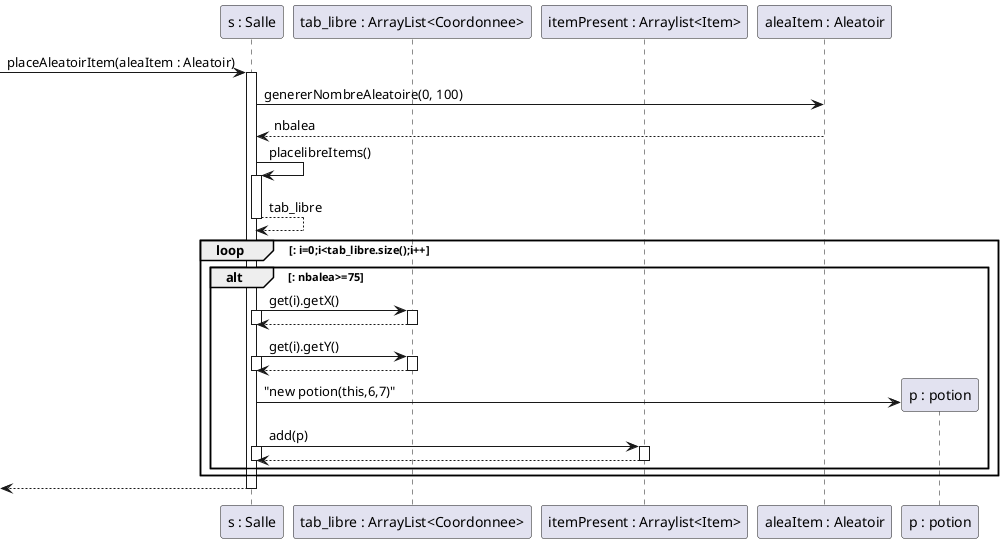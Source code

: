 @startuml
Participant "s : Salle" as Salle
Participant "tab_libre : ArrayList<Coordonnee>" as tab_libre
Participant "itemPresent : Arraylist<Item>" as itemPresent
Participant "aleaItem : Aleatoir" as aleaItem

-> Salle : placeAleatoirItem(aleaItem : Aleatoir)
activate Salle
Salle -> aleaItem : genererNombreAleatoire(0, 100)
aleaItem --> Salle : nbalea
Salle -> Salle : placelibreItems()
activate Salle
Salle --> Salle : tab_libre
deactivate Salle
loop : i=0;i<tab_libre.size();i++
alt : nbalea>=75
Salle -> tab_libre : get(i).getX()
activate Salle
activate tab_libre
tab_libre --> Salle
deactivate tab_libre
deactivate Salle
Salle -> tab_libre : get(i).getY()
activate Salle
activate tab_libre
tab_libre --> Salle
deactivate tab_libre
deactivate Salle
create "p : potion" as potion
Salle -> potion : "new potion(this,6,7)"
Salle -> itemPresent : add(p)
activate Salle
activate itemPresent
Salle <-- itemPresent
deactivate itemPresent
deactivate Salle
end
end
<-- Salle
deactivate Salle
@enduml